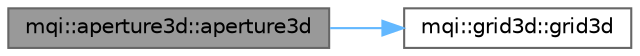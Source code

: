 digraph "mqi::aperture3d::aperture3d"
{
 // LATEX_PDF_SIZE
  bgcolor="transparent";
  edge [fontname=Helvetica,fontsize=10,labelfontname=Helvetica,labelfontsize=10];
  node [fontname=Helvetica,fontsize=10,shape=box,height=0.2,width=0.4];
  rankdir="LR";
  Node1 [id="Node000001",label="mqi::aperture3d::aperture3d",height=0.2,width=0.4,color="gray40", fillcolor="grey60", style="filled", fontcolor="black",tooltip="Constructs an oriented rectilinear grid from coordinate arrays and a rotation matrix."];
  Node1 -> Node2 [id="edge1_Node000001_Node000002",color="steelblue1",style="solid",tooltip=" "];
  Node2 [id="Node000002",label="mqi::grid3d::grid3d",height=0.2,width=0.4,color="grey40", fillcolor="white", style="filled",URL="$classmqi_1_1grid3d.html#aca225ded47b2d2bd31fb0273c76f005e",tooltip="Default constructor."];
}
